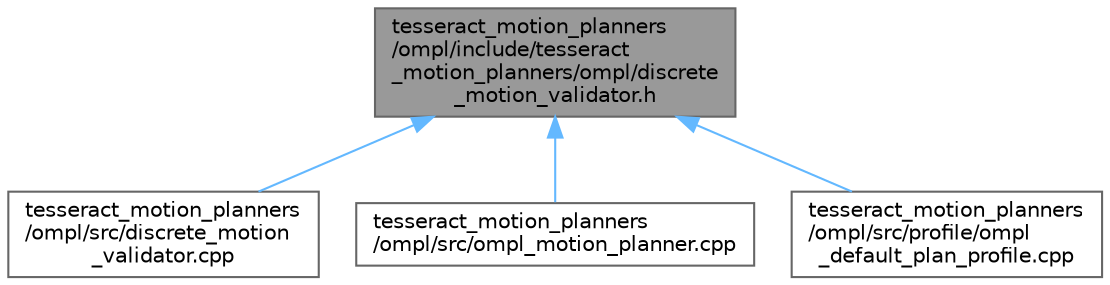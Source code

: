 digraph "tesseract_motion_planners/ompl/include/tesseract_motion_planners/ompl/discrete_motion_validator.h"
{
 // LATEX_PDF_SIZE
  bgcolor="transparent";
  edge [fontname=Helvetica,fontsize=10,labelfontname=Helvetica,labelfontsize=10];
  node [fontname=Helvetica,fontsize=10,shape=box,height=0.2,width=0.4];
  Node1 [label="tesseract_motion_planners\l/ompl/include/tesseract\l_motion_planners/ompl/discrete\l_motion_validator.h",height=0.2,width=0.4,color="gray40", fillcolor="grey60", style="filled", fontcolor="black",tooltip="Tesseract OMPL planner discrete collision check between two states."];
  Node1 -> Node2 [dir="back",color="steelblue1",style="solid"];
  Node2 [label="tesseract_motion_planners\l/ompl/src/discrete_motion\l_validator.cpp",height=0.2,width=0.4,color="grey40", fillcolor="white", style="filled",URL="$dc/d15/discrete__motion__validator_8cpp.html",tooltip="Tesseract OMPL planner discrete collision check between two states."];
  Node1 -> Node3 [dir="back",color="steelblue1",style="solid"];
  Node3 [label="tesseract_motion_planners\l/ompl/src/ompl_motion_planner.cpp",height=0.2,width=0.4,color="grey40", fillcolor="white", style="filled",URL="$d8/d63/ompl__motion__planner_8cpp.html",tooltip="Tesseract OMPL motion planner."];
  Node1 -> Node4 [dir="back",color="steelblue1",style="solid"];
  Node4 [label="tesseract_motion_planners\l/ompl/src/profile/ompl\l_default_plan_profile.cpp",height=0.2,width=0.4,color="grey40", fillcolor="white", style="filled",URL="$d6/dc0/ompl__default__plan__profile_8cpp.html",tooltip=" "];
}
